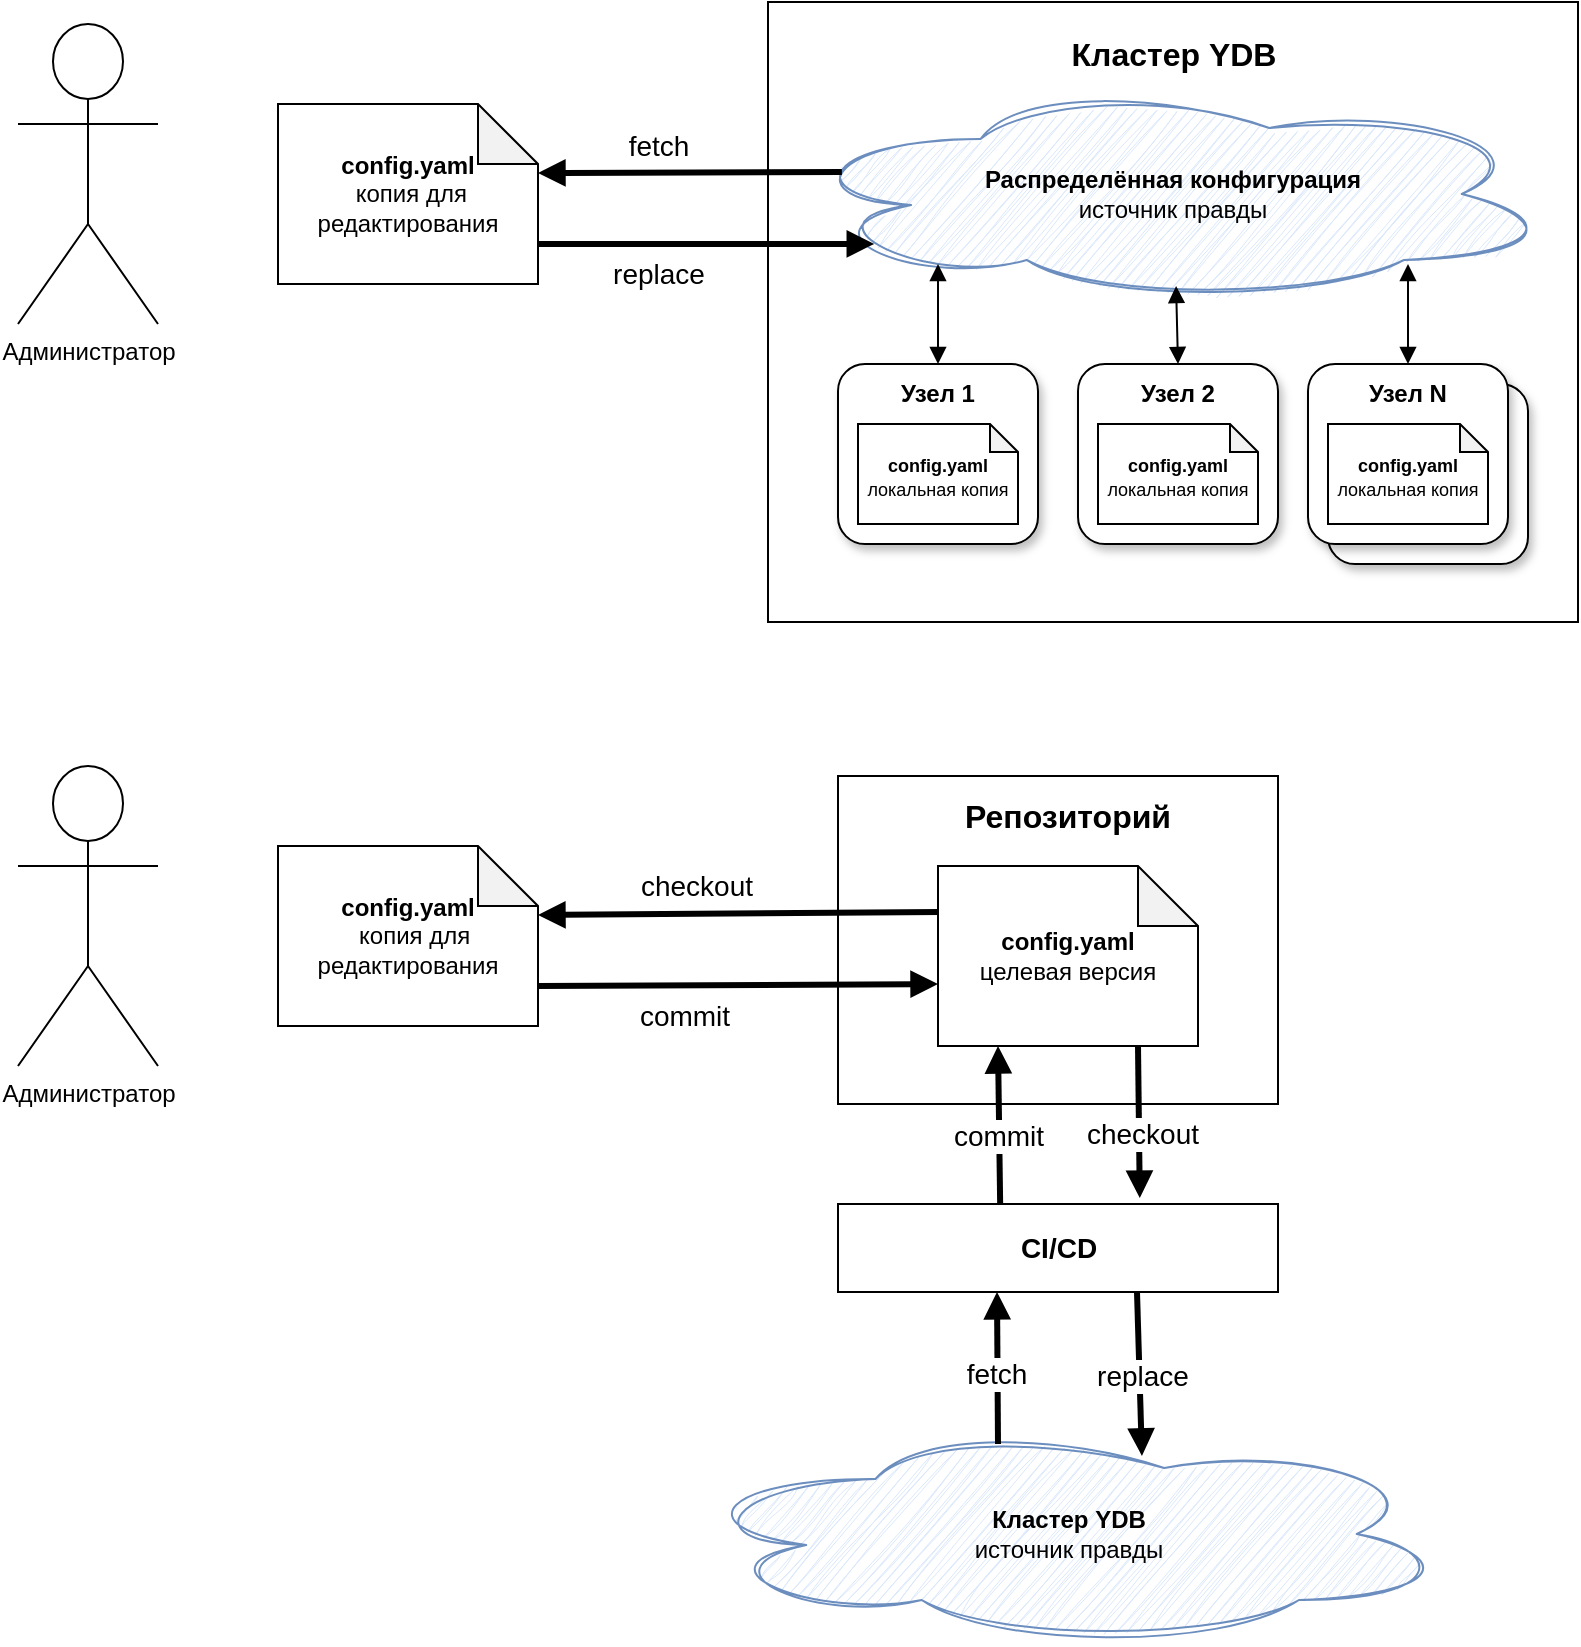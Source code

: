 <mxfile version="26.2.14">
  <diagram name="Config V2 Overview" id="lWMOCSeivi1WlLokOeo3">
    <mxGraphModel dx="1191" dy="1160" grid="1" gridSize="10" guides="1" tooltips="1" connect="1" arrows="1" fold="1" page="1" pageScale="1" pageWidth="850" pageHeight="1100" math="0" shadow="0">
      <root>
        <mxCell id="0" />
        <mxCell id="1" parent="0" />
        <mxCell id="TQIL6B2LIMa1BMv2OIPw-67" value="" style="shape=database;html=1;" vertex="1" parent="1">
          <mxGeometry x="460" y="576" width="220" height="164" as="geometry" />
        </mxCell>
        <mxCell id="TQIL6B2LIMa1BMv2OIPw-5" value="" style="shape=database;html=1;" vertex="1" parent="1">
          <mxGeometry x="425" y="189" width="405" height="310" as="geometry" />
        </mxCell>
        <mxCell id="TQIL6B2LIMa1BMv2OIPw-9" value="" style="shape=rectangle;html=1;rounded=1;shadow=1;" vertex="1" parent="1">
          <mxGeometry x="460" y="370" width="100" height="90" as="geometry" />
        </mxCell>
        <mxCell id="TQIL6B2LIMa1BMv2OIPw-18" value="Администратор" style="shape=umlActor;verticalLabelPosition=bottom;verticalAlign=top;html=1;outlineConnect=0;" vertex="1" parent="1">
          <mxGeometry x="50" y="200" width="70" height="150" as="geometry" />
        </mxCell>
        <mxCell id="TQIL6B2LIMa1BMv2OIPw-19" value="&lt;b&gt;&lt;font style=&quot;font-size: 16px;&quot;&gt;Кластер YDB&lt;/font&gt;&lt;/b&gt;" style="text;html=1;align=center;verticalAlign=middle;whiteSpace=wrap;rounded=0;" vertex="1" parent="1">
          <mxGeometry x="572.5" y="200" width="110" height="30" as="geometry" />
        </mxCell>
        <mxCell id="TQIL6B2LIMa1BMv2OIPw-20" value="&lt;b&gt;config.yaml&lt;/b&gt;&lt;div&gt;&amp;nbsp;копия для редактирования&lt;/div&gt;" style="shape=note;whiteSpace=wrap;html=1;backgroundOutline=1;darkOpacity=0.05;" vertex="1" parent="1">
          <mxGeometry x="180" y="240" width="130" height="90" as="geometry" />
        </mxCell>
        <mxCell id="TQIL6B2LIMa1BMv2OIPw-21" value="&lt;b&gt;Распределённая конфигурация&lt;/b&gt;&lt;div&gt;источник правды&lt;/div&gt;" style="ellipse;shape=cloud;whiteSpace=wrap;html=1;shadow=0;sketch=1;curveFitting=1;jiggle=2;fillColor=#dae8fc;strokeColor=#6c8ebf;" vertex="1" parent="1">
          <mxGeometry x="435" y="230" width="385" height="110" as="geometry" />
        </mxCell>
        <mxCell id="TQIL6B2LIMa1BMv2OIPw-22" value="&lt;div style=&quot;line-height: 100%;&quot;&gt;&lt;b&gt;&lt;font style=&quot;line-height: 100%; font-size: 9px;&quot;&gt;config.yaml&lt;/font&gt;&lt;/b&gt;&lt;div&gt;&lt;font style=&quot;line-height: 100%; font-size: 9px;&quot;&gt;локальная копия&lt;/font&gt;&lt;/div&gt;&lt;/div&gt;" style="shape=note;whiteSpace=wrap;html=1;backgroundOutline=1;darkOpacity=0.05;strokeColor=default;fillColor=default;size=14;" vertex="1" parent="1">
          <mxGeometry x="470" y="400" width="80" height="50" as="geometry" />
        </mxCell>
        <mxCell id="TQIL6B2LIMa1BMv2OIPw-26" value="" style="endArrow=block;html=1;rounded=0;exitX=0;exitY=0;exitDx=130;exitDy=30;exitPerimeter=0;strokeWidth=3;endFill=1;entryX=0.112;entryY=0.727;entryDx=0;entryDy=0;entryPerimeter=0;spacingTop=20;" edge="1" parent="1" target="TQIL6B2LIMa1BMv2OIPw-21">
          <mxGeometry width="50" height="50" relative="1" as="geometry">
            <mxPoint x="310" y="310" as="sourcePoint" />
            <mxPoint x="460" y="310" as="targetPoint" />
          </mxGeometry>
        </mxCell>
        <mxCell id="TQIL6B2LIMa1BMv2OIPw-27" value="&lt;font style=&quot;font-size: 14px;&quot;&gt;replace&lt;/font&gt;" style="edgeLabel;html=1;align=center;verticalAlign=middle;resizable=0;points=[];spacing=2;spacingTop=30;" vertex="1" connectable="0" parent="TQIL6B2LIMa1BMv2OIPw-26">
          <mxGeometry x="-0.227" relative="1" as="geometry">
            <mxPoint x="-5" as="offset" />
          </mxGeometry>
        </mxCell>
        <mxCell id="TQIL6B2LIMa1BMv2OIPw-28" value="" style="endArrow=none;html=1;rounded=0;exitX=0;exitY=0;exitDx=130;exitDy=30;exitPerimeter=0;strokeWidth=3;endFill=1;entryX=0.07;entryY=0.4;entryDx=0;entryDy=0;entryPerimeter=0;startArrow=block;startFill=1;" edge="1" parent="1" target="TQIL6B2LIMa1BMv2OIPw-21">
          <mxGeometry width="50" height="50" relative="1" as="geometry">
            <mxPoint x="310" y="274.5" as="sourcePoint" />
            <mxPoint x="450" y="275" as="targetPoint" />
          </mxGeometry>
        </mxCell>
        <mxCell id="TQIL6B2LIMa1BMv2OIPw-29" value="&lt;font style=&quot;font-size: 14px;&quot;&gt;fetch&lt;/font&gt;" style="edgeLabel;html=1;align=center;verticalAlign=middle;resizable=0;points=[];spacing=0;spacingTop=0;spacingBottom=30;" vertex="1" connectable="0" parent="TQIL6B2LIMa1BMv2OIPw-28">
          <mxGeometry x="-0.227" relative="1" as="geometry">
            <mxPoint x="1" y="1" as="offset" />
          </mxGeometry>
        </mxCell>
        <mxCell id="TQIL6B2LIMa1BMv2OIPw-30" value="" style="endArrow=block;startArrow=block;html=1;rounded=0;exitX=0.5;exitY=0;exitDx=0;exitDy=0;startFill=1;endFill=1;" edge="1" parent="1" source="TQIL6B2LIMa1BMv2OIPw-9">
          <mxGeometry width="50" height="50" relative="1" as="geometry">
            <mxPoint x="450" y="370" as="sourcePoint" />
            <mxPoint x="510" y="320" as="targetPoint" />
          </mxGeometry>
        </mxCell>
        <mxCell id="TQIL6B2LIMa1BMv2OIPw-31" value="&lt;b&gt;Узел 1&lt;/b&gt;" style="text;html=1;align=center;verticalAlign=middle;whiteSpace=wrap;rounded=0;" vertex="1" parent="1">
          <mxGeometry x="460" y="370" width="100" height="30" as="geometry" />
        </mxCell>
        <mxCell id="TQIL6B2LIMa1BMv2OIPw-32" value="" style="shape=rectangle;html=1;rounded=1;shadow=1;" vertex="1" parent="1">
          <mxGeometry x="580" y="370" width="100" height="90" as="geometry" />
        </mxCell>
        <mxCell id="TQIL6B2LIMa1BMv2OIPw-33" value="&lt;div style=&quot;line-height: 100%;&quot;&gt;&lt;b&gt;&lt;font style=&quot;line-height: 100%; font-size: 9px;&quot;&gt;config.yaml&lt;/font&gt;&lt;/b&gt;&lt;div&gt;&lt;font style=&quot;line-height: 100%; font-size: 9px;&quot;&gt;локальная копия&lt;/font&gt;&lt;/div&gt;&lt;/div&gt;" style="shape=note;whiteSpace=wrap;html=1;backgroundOutline=1;darkOpacity=0.05;strokeColor=default;fillColor=default;size=14;" vertex="1" parent="1">
          <mxGeometry x="590" y="400" width="80" height="50" as="geometry" />
        </mxCell>
        <mxCell id="TQIL6B2LIMa1BMv2OIPw-34" value="" style="endArrow=block;startArrow=block;html=1;rounded=0;exitX=0.5;exitY=0;exitDx=0;exitDy=0;startFill=1;endFill=1;entryX=0.504;entryY=0.918;entryDx=0;entryDy=0;entryPerimeter=0;" edge="1" parent="1" source="TQIL6B2LIMa1BMv2OIPw-32" target="TQIL6B2LIMa1BMv2OIPw-21">
          <mxGeometry width="50" height="50" relative="1" as="geometry">
            <mxPoint x="570" y="370" as="sourcePoint" />
            <mxPoint x="630" y="340" as="targetPoint" />
          </mxGeometry>
        </mxCell>
        <mxCell id="TQIL6B2LIMa1BMv2OIPw-35" value="&lt;b&gt;Узел 2&lt;/b&gt;" style="text;html=1;align=center;verticalAlign=middle;whiteSpace=wrap;rounded=0;" vertex="1" parent="1">
          <mxGeometry x="580" y="370" width="100" height="30" as="geometry" />
        </mxCell>
        <mxCell id="TQIL6B2LIMa1BMv2OIPw-42" value="" style="shape=rectangle;html=1;rounded=1;shadow=1;" vertex="1" parent="1">
          <mxGeometry x="705" y="380" width="100" height="90" as="geometry" />
        </mxCell>
        <mxCell id="TQIL6B2LIMa1BMv2OIPw-36" value="" style="shape=rectangle;html=1;rounded=1;shadow=1;" vertex="1" parent="1">
          <mxGeometry x="695" y="370" width="100" height="90" as="geometry" />
        </mxCell>
        <mxCell id="TQIL6B2LIMa1BMv2OIPw-37" value="&lt;div style=&quot;line-height: 100%;&quot;&gt;&lt;b&gt;&lt;font style=&quot;line-height: 100%; font-size: 9px;&quot;&gt;config.yaml&lt;/font&gt;&lt;/b&gt;&lt;div&gt;&lt;font style=&quot;line-height: 100%; font-size: 9px;&quot;&gt;локальная копия&lt;/font&gt;&lt;/div&gt;&lt;/div&gt;" style="shape=note;whiteSpace=wrap;html=1;backgroundOutline=1;darkOpacity=0.05;strokeColor=default;fillColor=default;size=14;" vertex="1" parent="1">
          <mxGeometry x="705" y="400" width="80" height="50" as="geometry" />
        </mxCell>
        <mxCell id="TQIL6B2LIMa1BMv2OIPw-38" value="" style="endArrow=block;startArrow=block;html=1;rounded=0;exitX=0.5;exitY=0;exitDx=0;exitDy=0;startFill=1;endFill=1;" edge="1" parent="1" source="TQIL6B2LIMa1BMv2OIPw-36">
          <mxGeometry width="50" height="50" relative="1" as="geometry">
            <mxPoint x="685" y="370" as="sourcePoint" />
            <mxPoint x="745" y="320" as="targetPoint" />
          </mxGeometry>
        </mxCell>
        <mxCell id="TQIL6B2LIMa1BMv2OIPw-39" value="&lt;b&gt;Узел N&lt;/b&gt;" style="text;html=1;align=center;verticalAlign=middle;whiteSpace=wrap;rounded=0;" vertex="1" parent="1">
          <mxGeometry x="695" y="370" width="100" height="30" as="geometry" />
        </mxCell>
        <mxCell id="TQIL6B2LIMa1BMv2OIPw-45" value="Администратор" style="shape=umlActor;verticalLabelPosition=bottom;verticalAlign=top;html=1;outlineConnect=0;" vertex="1" parent="1">
          <mxGeometry x="50" y="571" width="70" height="150" as="geometry" />
        </mxCell>
        <mxCell id="TQIL6B2LIMa1BMv2OIPw-47" value="&lt;b&gt;config.yaml&lt;/b&gt;&lt;div&gt;&amp;nbsp;&lt;span style=&quot;background-color: transparent; color: light-dark(rgb(0, 0, 0), rgb(255, 255, 255));&quot;&gt;&amp;nbsp;копия для редактирования&lt;/span&gt;&lt;/div&gt;" style="shape=note;whiteSpace=wrap;html=1;backgroundOutline=1;darkOpacity=0.05;" vertex="1" parent="1">
          <mxGeometry x="180" y="611" width="130" height="90" as="geometry" />
        </mxCell>
        <mxCell id="TQIL6B2LIMa1BMv2OIPw-50" value="" style="endArrow=block;html=1;rounded=0;exitX=0;exitY=0;exitDx=130;exitDy=30;exitPerimeter=0;strokeWidth=3;endFill=1;spacingTop=20;entryX=0;entryY=0.656;entryDx=0;entryDy=0;entryPerimeter=0;" edge="1" parent="1" target="TQIL6B2LIMa1BMv2OIPw-68">
          <mxGeometry width="50" height="50" relative="1" as="geometry">
            <mxPoint x="310" y="681" as="sourcePoint" />
            <mxPoint x="460" y="680" as="targetPoint" />
          </mxGeometry>
        </mxCell>
        <mxCell id="TQIL6B2LIMa1BMv2OIPw-51" value="&lt;font style=&quot;font-size: 14px;&quot;&gt;commit&lt;/font&gt;" style="edgeLabel;html=1;align=center;verticalAlign=middle;resizable=0;points=[];spacing=2;spacingTop=30;" vertex="1" connectable="0" parent="TQIL6B2LIMa1BMv2OIPw-50">
          <mxGeometry x="-0.227" relative="1" as="geometry">
            <mxPoint x="-5" as="offset" />
          </mxGeometry>
        </mxCell>
        <mxCell id="TQIL6B2LIMa1BMv2OIPw-52" value="" style="endArrow=none;html=1;rounded=0;exitX=0;exitY=0;exitDx=130;exitDy=30;exitPerimeter=0;strokeWidth=3;endFill=1;entryX=0.008;entryY=0.256;entryDx=0;entryDy=0;entryPerimeter=0;startArrow=block;startFill=1;" edge="1" parent="1" target="TQIL6B2LIMa1BMv2OIPw-68">
          <mxGeometry width="50" height="50" relative="1" as="geometry">
            <mxPoint x="310" y="645.5" as="sourcePoint" />
            <mxPoint x="461.95" y="645" as="targetPoint" />
          </mxGeometry>
        </mxCell>
        <mxCell id="TQIL6B2LIMa1BMv2OIPw-53" value="&lt;span style=&quot;font-size: 14px;&quot;&gt;checkout&lt;/span&gt;" style="edgeLabel;html=1;align=center;verticalAlign=middle;resizable=0;points=[];spacing=0;spacingTop=0;spacingBottom=30;" vertex="1" connectable="0" parent="TQIL6B2LIMa1BMv2OIPw-52">
          <mxGeometry x="-0.227" relative="1" as="geometry">
            <mxPoint x="1" y="1" as="offset" />
          </mxGeometry>
        </mxCell>
        <mxCell id="TQIL6B2LIMa1BMv2OIPw-66" value="&lt;b&gt;Кластер YDB&lt;/b&gt;&lt;br&gt;&lt;div&gt;источник правды&lt;/div&gt;" style="ellipse;shape=cloud;whiteSpace=wrap;html=1;shadow=0;sketch=1;curveFitting=1;jiggle=2;fillColor=#dae8fc;strokeColor=#6c8ebf;" vertex="1" parent="1">
          <mxGeometry x="382.5" y="900" width="385" height="110" as="geometry" />
        </mxCell>
        <mxCell id="TQIL6B2LIMa1BMv2OIPw-68" value="&lt;b&gt;config.yaml&lt;/b&gt;&lt;div&gt;целевая версия&lt;/div&gt;" style="shape=note;whiteSpace=wrap;html=1;backgroundOutline=1;darkOpacity=0.05;" vertex="1" parent="1">
          <mxGeometry x="510" y="621" width="130" height="90" as="geometry" />
        </mxCell>
        <mxCell id="TQIL6B2LIMa1BMv2OIPw-69" value="&lt;b&gt;&lt;font style=&quot;font-size: 16px;&quot;&gt;Репозиторий&lt;/font&gt;&lt;/b&gt;" style="text;html=1;align=center;verticalAlign=middle;whiteSpace=wrap;rounded=0;" vertex="1" parent="1">
          <mxGeometry x="520" y="581" width="110" height="30" as="geometry" />
        </mxCell>
        <mxCell id="TQIL6B2LIMa1BMv2OIPw-70" value="&lt;font style=&quot;font-size: 14px;&quot;&gt;&lt;b&gt;CI/CD&lt;/b&gt;&lt;/font&gt;" style="shape=database;html=1;" vertex="1" parent="1">
          <mxGeometry x="460" y="790" width="220" height="44" as="geometry" />
        </mxCell>
        <mxCell id="TQIL6B2LIMa1BMv2OIPw-71" value="" style="endArrow=none;html=1;rounded=0;exitX=0.645;exitY=-0.068;exitDx=0;exitDy=0;exitPerimeter=0;strokeWidth=3;endFill=1;entryX=0.008;entryY=0.256;entryDx=0;entryDy=0;entryPerimeter=0;startArrow=block;startFill=1;spacingLeft=30;" edge="1" parent="1">
          <mxGeometry width="50" height="50" relative="1" as="geometry">
            <mxPoint x="610.9" y="787.008" as="sourcePoint" />
            <mxPoint x="610" y="711" as="targetPoint" />
          </mxGeometry>
        </mxCell>
        <mxCell id="TQIL6B2LIMa1BMv2OIPw-72" value="&lt;span style=&quot;font-size: 14px;&quot;&gt;checkout&lt;/span&gt;" style="edgeLabel;html=1;align=center;verticalAlign=middle;resizable=0;points=[];spacing=0;spacingTop=0;spacingBottom=30;" vertex="1" connectable="0" parent="TQIL6B2LIMa1BMv2OIPw-71">
          <mxGeometry x="-0.227" relative="1" as="geometry">
            <mxPoint x="1" y="12" as="offset" />
          </mxGeometry>
        </mxCell>
        <mxCell id="TQIL6B2LIMa1BMv2OIPw-73" value="" style="endArrow=block;html=1;rounded=0;strokeWidth=3;endFill=1;spacingTop=20;entryX=0;entryY=0.656;entryDx=0;entryDy=0;entryPerimeter=0;exitX=0.414;exitY=0;exitDx=0;exitDy=0;exitPerimeter=0;" edge="1" parent="1">
          <mxGeometry width="50" height="50" relative="1" as="geometry">
            <mxPoint x="541.08" y="790" as="sourcePoint" />
            <mxPoint x="540" y="711" as="targetPoint" />
          </mxGeometry>
        </mxCell>
        <mxCell id="TQIL6B2LIMa1BMv2OIPw-74" value="&lt;font style=&quot;font-size: 14px;&quot;&gt;commit&lt;/font&gt;" style="edgeLabel;html=1;align=center;verticalAlign=middle;resizable=0;points=[];spacing=2;spacingTop=30;" vertex="1" connectable="0" parent="TQIL6B2LIMa1BMv2OIPw-73">
          <mxGeometry x="-0.227" relative="1" as="geometry">
            <mxPoint x="-1" y="-19" as="offset" />
          </mxGeometry>
        </mxCell>
        <mxCell id="TQIL6B2LIMa1BMv2OIPw-77" value="" style="endArrow=none;html=1;rounded=0;strokeWidth=3;endFill=1;entryX=0.008;entryY=0.256;entryDx=0;entryDy=0;entryPerimeter=0;startArrow=block;startFill=1;spacingLeft=30;exitX=0.596;exitY=0.145;exitDx=0;exitDy=0;exitPerimeter=0;" edge="1" parent="1" source="TQIL6B2LIMa1BMv2OIPw-66">
          <mxGeometry width="50" height="50" relative="1" as="geometry">
            <mxPoint x="610" y="910" as="sourcePoint" />
            <mxPoint x="609.5" y="834" as="targetPoint" />
          </mxGeometry>
        </mxCell>
        <mxCell id="TQIL6B2LIMa1BMv2OIPw-78" value="&lt;span style=&quot;font-size: 14px;&quot;&gt;replace&lt;/span&gt;" style="edgeLabel;html=1;align=center;verticalAlign=middle;resizable=0;points=[];spacing=0;spacingTop=0;spacingBottom=30;" vertex="1" connectable="0" parent="TQIL6B2LIMa1BMv2OIPw-77">
          <mxGeometry x="-0.227" relative="1" as="geometry">
            <mxPoint x="1" y="6" as="offset" />
          </mxGeometry>
        </mxCell>
        <mxCell id="TQIL6B2LIMa1BMv2OIPw-79" value="" style="endArrow=block;html=1;rounded=0;strokeWidth=3;endFill=1;spacingTop=20;entryX=0;entryY=0.656;entryDx=0;entryDy=0;entryPerimeter=0;" edge="1" parent="1">
          <mxGeometry width="50" height="50" relative="1" as="geometry">
            <mxPoint x="540" y="910" as="sourcePoint" />
            <mxPoint x="539.5" y="834" as="targetPoint" />
          </mxGeometry>
        </mxCell>
        <mxCell id="TQIL6B2LIMa1BMv2OIPw-80" value="&lt;font style=&quot;font-size: 14px;&quot;&gt;fetch&lt;/font&gt;" style="edgeLabel;html=1;align=center;verticalAlign=middle;resizable=0;points=[];spacing=2;spacingTop=30;" vertex="1" connectable="0" parent="TQIL6B2LIMa1BMv2OIPw-79">
          <mxGeometry x="-0.227" relative="1" as="geometry">
            <mxPoint x="-1" y="-21" as="offset" />
          </mxGeometry>
        </mxCell>
      </root>
    </mxGraphModel>
  </diagram>
</mxfile>
